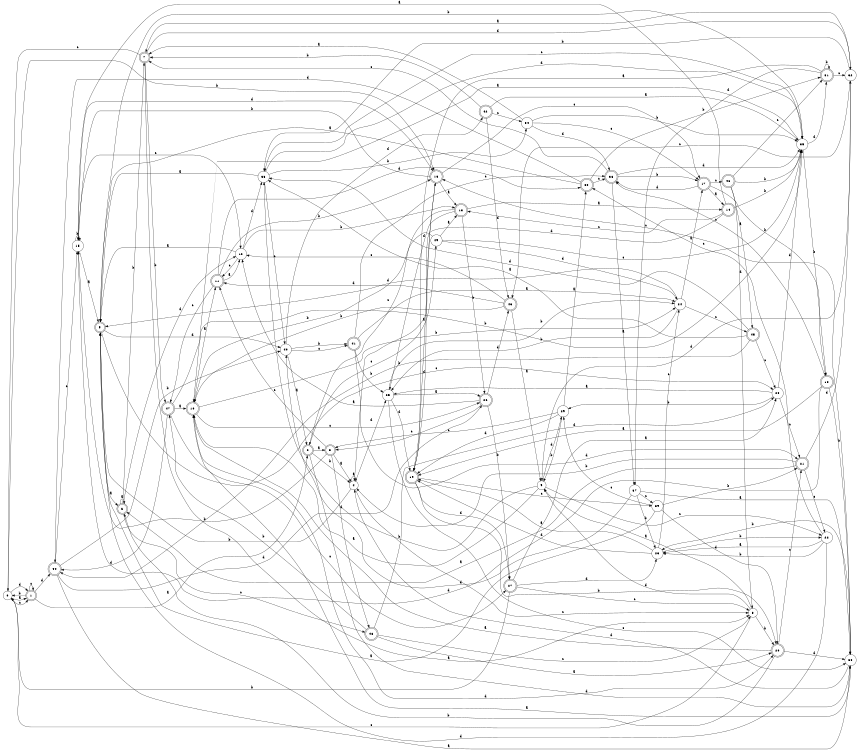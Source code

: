 digraph n40_2 {
__start0 [label="" shape="none"];

rankdir=LR;
size="8,5";

s0 [style="filled", color="black", fillcolor="white" shape="circle", label="0"];
s1 [style="rounded,filled", color="black", fillcolor="white" shape="doublecircle", label="1"];
s2 [style="rounded,filled", color="black", fillcolor="white" shape="doublecircle", label="2"];
s3 [style="rounded,filled", color="black", fillcolor="white" shape="doublecircle", label="3"];
s4 [style="filled", color="black", fillcolor="white" shape="circle", label="4"];
s5 [style="rounded,filled", color="black", fillcolor="white" shape="doublecircle", label="5"];
s6 [style="rounded,filled", color="black", fillcolor="white" shape="doublecircle", label="6"];
s7 [style="rounded,filled", color="black", fillcolor="white" shape="doublecircle", label="7"];
s8 [style="filled", color="black", fillcolor="white" shape="circle", label="8"];
s9 [style="filled", color="black", fillcolor="white" shape="circle", label="9"];
s10 [style="rounded,filled", color="black", fillcolor="white" shape="doublecircle", label="10"];
s11 [style="rounded,filled", color="black", fillcolor="white" shape="doublecircle", label="11"];
s12 [style="filled", color="black", fillcolor="white" shape="circle", label="12"];
s13 [style="rounded,filled", color="black", fillcolor="white" shape="doublecircle", label="13"];
s14 [style="rounded,filled", color="black", fillcolor="white" shape="doublecircle", label="14"];
s15 [style="filled", color="black", fillcolor="white" shape="circle", label="15"];
s16 [style="rounded,filled", color="black", fillcolor="white" shape="doublecircle", label="16"];
s17 [style="rounded,filled", color="black", fillcolor="white" shape="doublecircle", label="17"];
s18 [style="rounded,filled", color="black", fillcolor="white" shape="doublecircle", label="18"];
s19 [style="rounded,filled", color="black", fillcolor="white" shape="doublecircle", label="19"];
s20 [style="rounded,filled", color="black", fillcolor="white" shape="doublecircle", label="20"];
s21 [style="rounded,filled", color="black", fillcolor="white" shape="doublecircle", label="21"];
s22 [style="filled", color="black", fillcolor="white" shape="circle", label="22"];
s23 [style="filled", color="black", fillcolor="white" shape="circle", label="23"];
s24 [style="filled", color="black", fillcolor="white" shape="circle", label="24"];
s25 [style="filled", color="black", fillcolor="white" shape="circle", label="25"];
s26 [style="rounded,filled", color="black", fillcolor="white" shape="doublecircle", label="26"];
s27 [style="rounded,filled", color="black", fillcolor="white" shape="doublecircle", label="27"];
s28 [style="filled", color="black", fillcolor="white" shape="circle", label="28"];
s29 [style="filled", color="black", fillcolor="white" shape="circle", label="29"];
s30 [style="rounded,filled", color="black", fillcolor="white" shape="doublecircle", label="30"];
s31 [style="rounded,filled", color="black", fillcolor="white" shape="doublecircle", label="31"];
s32 [style="filled", color="black", fillcolor="white" shape="circle", label="32"];
s33 [style="filled", color="black", fillcolor="white" shape="circle", label="33"];
s34 [style="filled", color="black", fillcolor="white" shape="circle", label="34"];
s35 [style="filled", color="black", fillcolor="white" shape="circle", label="35"];
s36 [style="rounded,filled", color="black", fillcolor="white" shape="doublecircle", label="36"];
s37 [style="filled", color="black", fillcolor="white" shape="circle", label="37"];
s38 [style="filled", color="black", fillcolor="white" shape="circle", label="38"];
s39 [style="filled", color="black", fillcolor="white" shape="circle", label="39"];
s40 [style="filled", color="black", fillcolor="white" shape="circle", label="40"];
s41 [style="rounded,filled", color="black", fillcolor="white" shape="doublecircle", label="41"];
s42 [style="rounded,filled", color="black", fillcolor="white" shape="doublecircle", label="42"];
s43 [style="rounded,filled", color="black", fillcolor="white" shape="doublecircle", label="43"];
s44 [style="rounded,filled", color="black", fillcolor="white" shape="doublecircle", label="44"];
s45 [style="rounded,filled", color="black", fillcolor="white" shape="doublecircle", label="45"];
s46 [style="rounded,filled", color="black", fillcolor="white" shape="doublecircle", label="46"];
s47 [style="rounded,filled", color="black", fillcolor="white" shape="doublecircle", label="47"];
s48 [style="rounded,filled", color="black", fillcolor="white" shape="doublecircle", label="48"];
s49 [style="filled", color="black", fillcolor="white" shape="circle", label="49"];
s0 -> s1 [label="a"];
s0 -> s16 [label="b"];
s0 -> s1 [label="c"];
s0 -> s1 [label="d"];
s1 -> s2 [label="a"];
s1 -> s0 [label="b"];
s1 -> s1 [label="c"];
s1 -> s44 [label="d"];
s2 -> s3 [label="a"];
s2 -> s4 [label="b"];
s2 -> s49 [label="c"];
s2 -> s38 [label="d"];
s3 -> s4 [label="a"];
s3 -> s15 [label="b"];
s3 -> s11 [label="c"];
s3 -> s48 [label="d"];
s4 -> s4 [label="a"];
s4 -> s5 [label="b"];
s4 -> s8 [label="c"];
s4 -> s25 [label="d"];
s5 -> s6 [label="a"];
s5 -> s35 [label="b"];
s5 -> s28 [label="c"];
s5 -> s40 [label="d"];
s6 -> s6 [label="a"];
s6 -> s7 [label="b"];
s6 -> s48 [label="c"];
s6 -> s12 [label="d"];
s7 -> s8 [label="a"];
s7 -> s47 [label="b"];
s7 -> s0 [label="c"];
s7 -> s32 [label="d"];
s8 -> s9 [label="a"];
s8 -> s20 [label="b"];
s8 -> s0 [label="c"];
s8 -> s9 [label="d"];
s9 -> s10 [label="a"];
s9 -> s33 [label="b"];
s9 -> s22 [label="c"];
s9 -> s29 [label="d"];
s10 -> s11 [label="a"];
s10 -> s24 [label="b"];
s10 -> s26 [label="c"];
s10 -> s20 [label="d"];
s11 -> s12 [label="a"];
s11 -> s16 [label="b"];
s11 -> s47 [label="c"];
s11 -> s30 [label="d"];
s12 -> s5 [label="a"];
s12 -> s13 [label="b"];
s12 -> s11 [label="c"];
s12 -> s33 [label="d"];
s13 -> s14 [label="a"];
s13 -> s26 [label="b"];
s13 -> s2 [label="c"];
s13 -> s25 [label="d"];
s14 -> s15 [label="a"];
s14 -> s35 [label="b"];
s14 -> s13 [label="c"];
s14 -> s4 [label="d"];
s15 -> s5 [label="a"];
s15 -> s15 [label="b"];
s15 -> s12 [label="c"];
s15 -> s16 [label="d"];
s16 -> s13 [label="a"];
s16 -> s15 [label="b"];
s16 -> s17 [label="c"];
s16 -> s19 [label="d"];
s17 -> s14 [label="a"];
s17 -> s18 [label="b"];
s17 -> s46 [label="c"];
s17 -> s36 [label="d"];
s18 -> s19 [label="a"];
s18 -> s38 [label="b"];
s18 -> s36 [label="c"];
s18 -> s15 [label="d"];
s19 -> s16 [label="a"];
s19 -> s20 [label="b"];
s19 -> s39 [label="c"];
s19 -> s27 [label="d"];
s20 -> s10 [label="a"];
s20 -> s6 [label="b"];
s20 -> s21 [label="c"];
s20 -> s38 [label="d"];
s21 -> s6 [label="a"];
s21 -> s4 [label="b"];
s21 -> s22 [label="c"];
s21 -> s32 [label="d"];
s22 -> s23 [label="a"];
s22 -> s23 [label="b"];
s22 -> s30 [label="c"];
s22 -> s5 [label="d"];
s23 -> s19 [label="a"];
s23 -> s22 [label="b"];
s23 -> s24 [label="c"];
s23 -> s19 [label="d"];
s24 -> s17 [label="a"];
s24 -> s25 [label="b"];
s24 -> s45 [label="c"];
s24 -> s5 [label="d"];
s25 -> s26 [label="a"];
s25 -> s24 [label="b"];
s25 -> s38 [label="c"];
s25 -> s19 [label="d"];
s26 -> s12 [label="a"];
s26 -> s27 [label="b"];
s26 -> s3 [label="c"];
s26 -> s43 [label="d"];
s27 -> s28 [label="a"];
s27 -> s0 [label="b"];
s27 -> s8 [label="c"];
s27 -> s23 [label="d"];
s28 -> s25 [label="a"];
s28 -> s29 [label="b"];
s28 -> s21 [label="c"];
s28 -> s35 [label="d"];
s29 -> s30 [label="a"];
s29 -> s9 [label="b"];
s29 -> s3 [label="c"];
s29 -> s19 [label="d"];
s30 -> s5 [label="a"];
s30 -> s31 [label="b"];
s30 -> s36 [label="c"];
s30 -> s44 [label="d"];
s31 -> s19 [label="a"];
s31 -> s31 [label="b"];
s31 -> s32 [label="c"];
s31 -> s37 [label="d"];
s32 -> s7 [label="a"];
s32 -> s33 [label="b"];
s32 -> s43 [label="c"];
s32 -> s9 [label="d"];
s33 -> s5 [label="a"];
s33 -> s34 [label="b"];
s33 -> s40 [label="c"];
s33 -> s35 [label="d"];
s34 -> s7 [label="a"];
s34 -> s35 [label="b"];
s34 -> s17 [label="c"];
s34 -> s36 [label="d"];
s35 -> s10 [label="a"];
s35 -> s18 [label="b"];
s35 -> s33 [label="c"];
s35 -> s31 [label="d"];
s36 -> s37 [label="a"];
s36 -> s17 [label="b"];
s36 -> s7 [label="c"];
s36 -> s35 [label="d"];
s37 -> s38 [label="a"];
s37 -> s23 [label="b"];
s37 -> s39 [label="c"];
s37 -> s40 [label="d"];
s38 -> s10 [label="a"];
s38 -> s23 [label="b"];
s38 -> s16 [label="c"];
s38 -> s4 [label="d"];
s39 -> s5 [label="a"];
s39 -> s21 [label="b"];
s39 -> s29 [label="c"];
s39 -> s20 [label="d"];
s40 -> s2 [label="a"];
s40 -> s41 [label="b"];
s40 -> s41 [label="c"];
s40 -> s42 [label="d"];
s41 -> s24 [label="a"];
s41 -> s25 [label="b"];
s41 -> s36 [label="c"];
s41 -> s21 [label="d"];
s42 -> s35 [label="a"];
s42 -> s7 [label="b"];
s42 -> s34 [label="c"];
s42 -> s43 [label="d"];
s43 -> s9 [label="a"];
s43 -> s10 [label="b"];
s43 -> s12 [label="c"];
s43 -> s11 [label="d"];
s44 -> s38 [label="a"];
s44 -> s40 [label="b"];
s44 -> s15 [label="c"];
s44 -> s26 [label="d"];
s45 -> s33 [label="a"];
s45 -> s44 [label="b"];
s45 -> s28 [label="c"];
s45 -> s33 [label="d"];
s46 -> s45 [label="a"];
s46 -> s35 [label="b"];
s46 -> s31 [label="c"];
s46 -> s8 [label="d"];
s47 -> s10 [label="a"];
s47 -> s35 [label="b"];
s47 -> s27 [label="c"];
s47 -> s44 [label="d"];
s48 -> s20 [label="a"];
s48 -> s47 [label="b"];
s48 -> s8 [label="c"];
s48 -> s28 [label="d"];
s49 -> s13 [label="a"];
s49 -> s10 [label="b"];
s49 -> s35 [label="c"];
s49 -> s24 [label="d"];

}